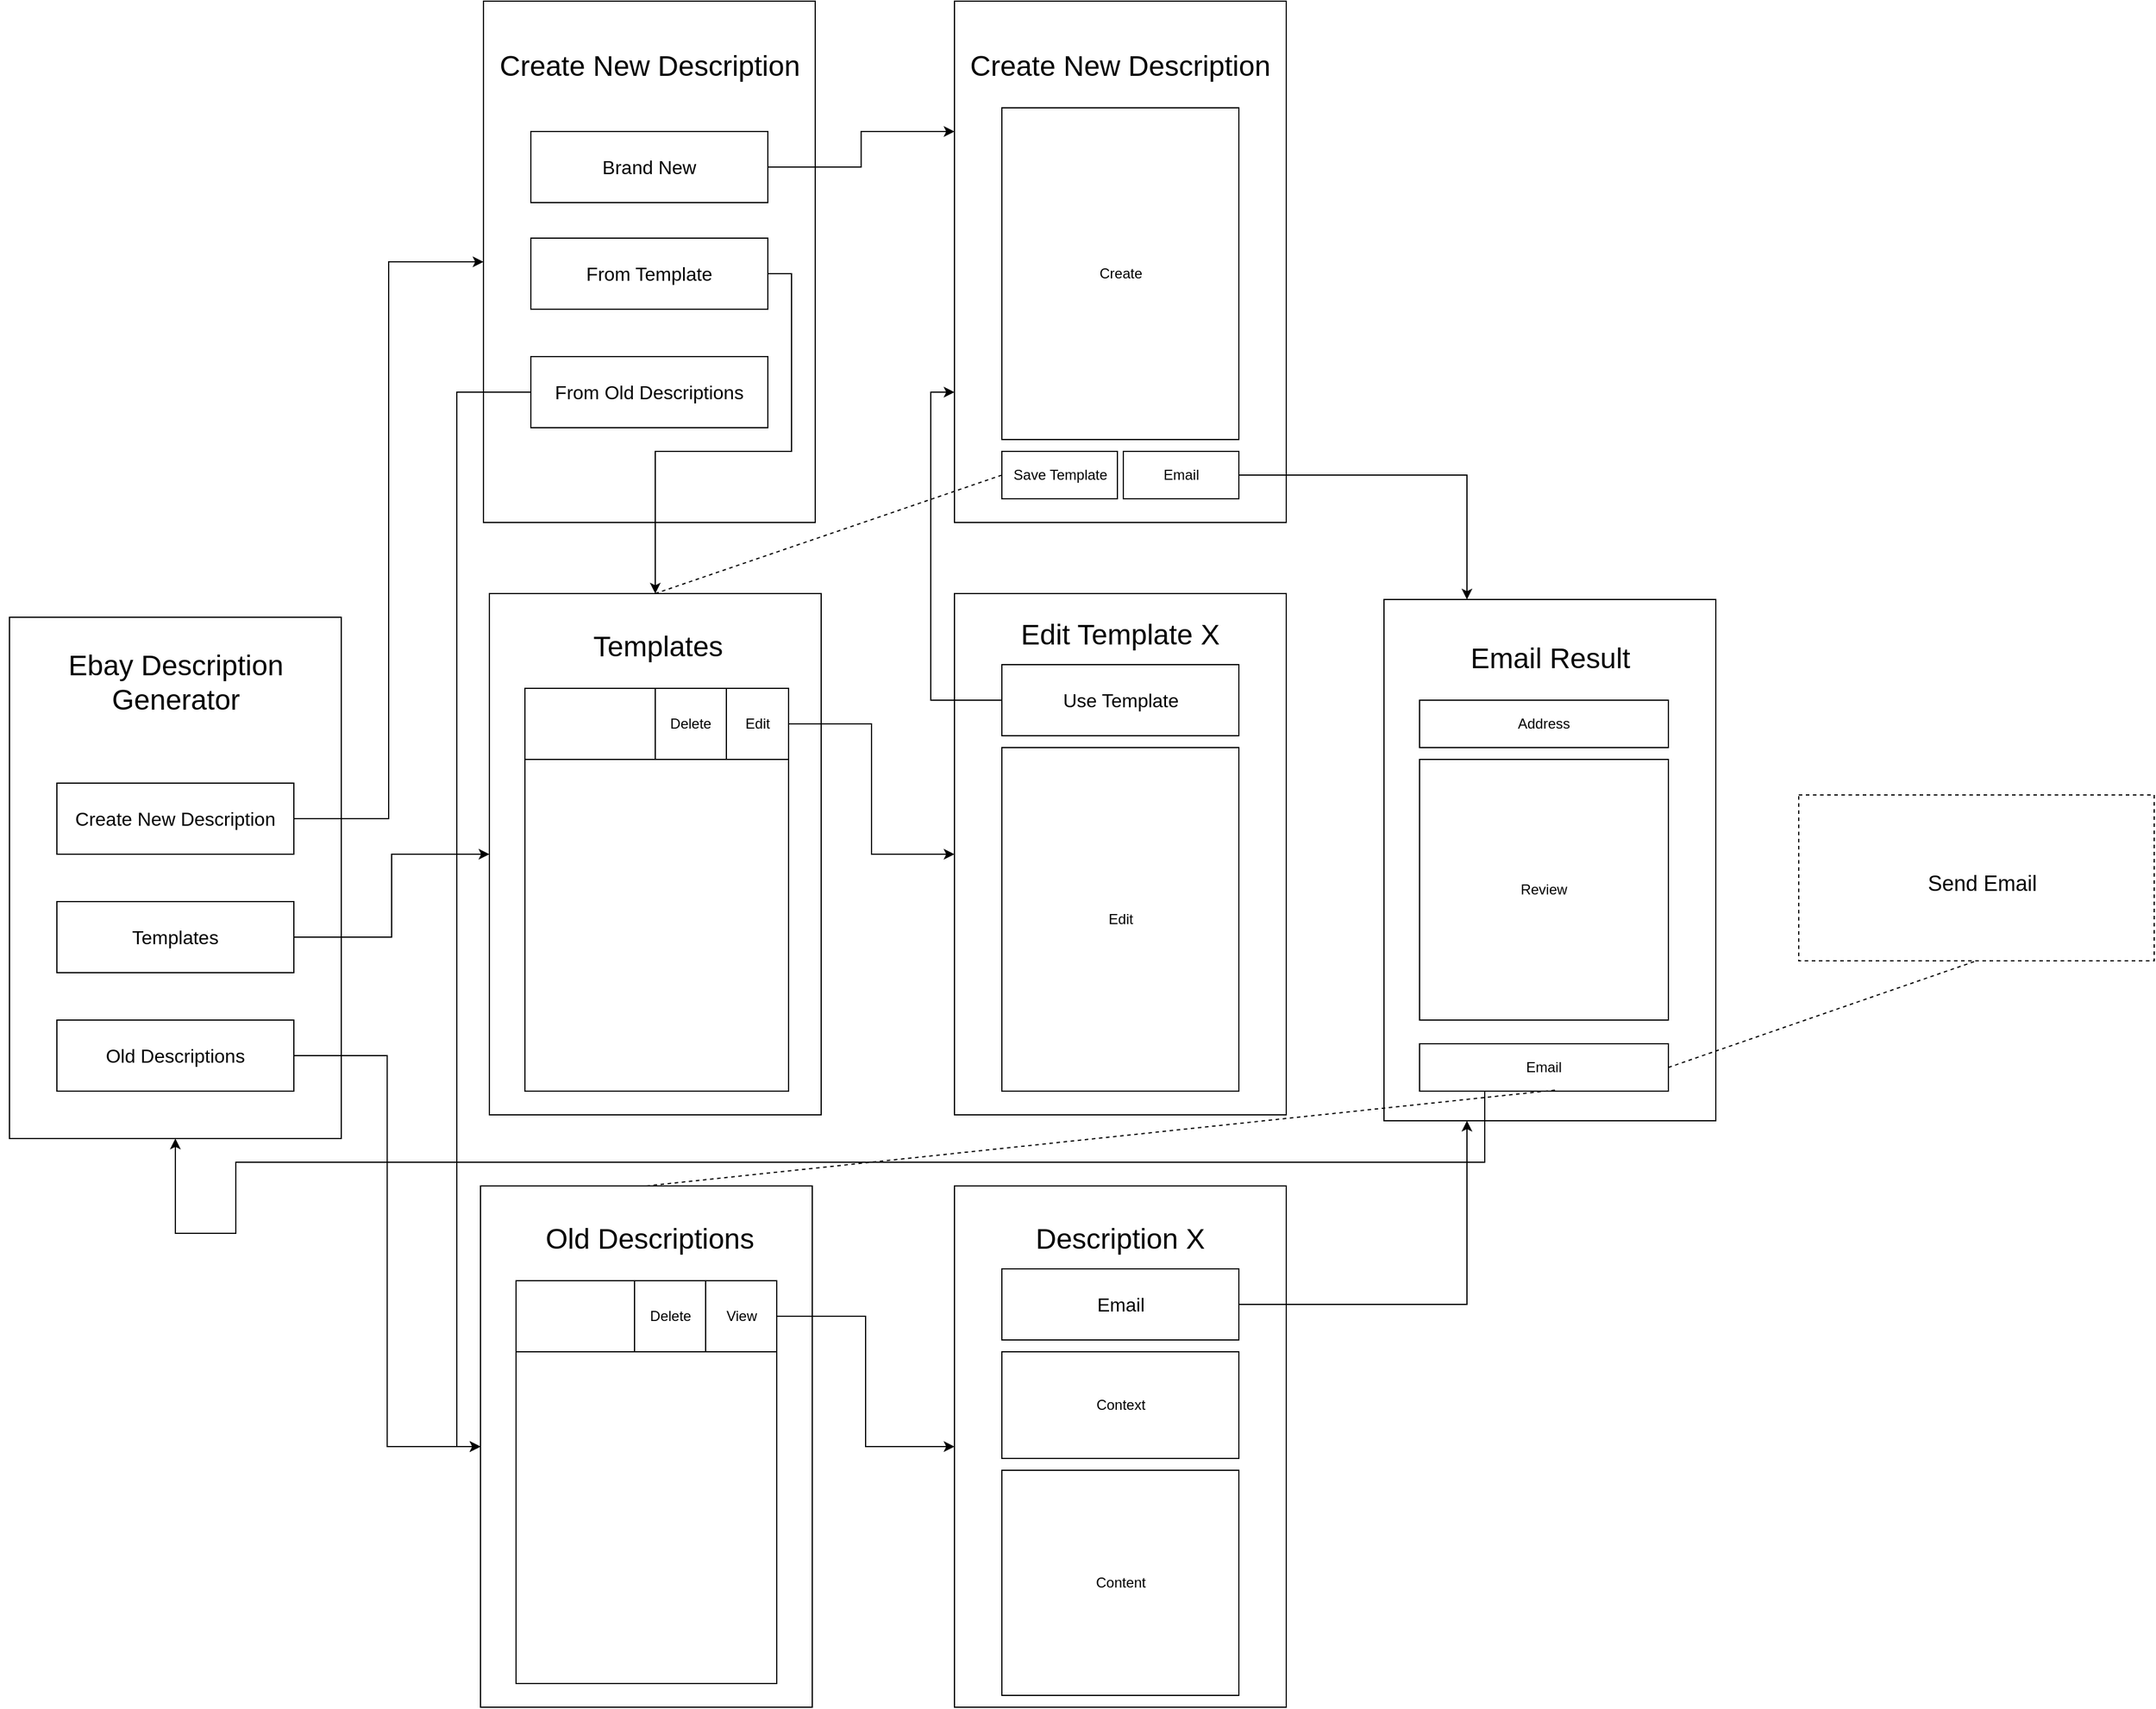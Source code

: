 <mxfile version="24.0.4" type="device">
  <diagram name="Page-1" id="AJsxeNIqcmO3QeY7vm6j">
    <mxGraphModel dx="1434" dy="1846" grid="1" gridSize="10" guides="1" tooltips="1" connect="1" arrows="1" fold="1" page="1" pageScale="1" pageWidth="850" pageHeight="1100" math="0" shadow="0">
      <root>
        <mxCell id="0" />
        <mxCell id="1" parent="0" />
        <mxCell id="OQYXQk29jGmRy-HwcKhk-1" value="" style="rounded=0;whiteSpace=wrap;html=1;" parent="1" vertex="1">
          <mxGeometry x="160" y="200" width="280" height="440" as="geometry" />
        </mxCell>
        <mxCell id="OQYXQk29jGmRy-HwcKhk-2" value="" style="rounded=0;whiteSpace=wrap;html=1;" parent="1" vertex="1">
          <mxGeometry x="560" y="-320" width="280" height="440" as="geometry" />
        </mxCell>
        <mxCell id="OQYXQk29jGmRy-HwcKhk-3" value="" style="rounded=0;whiteSpace=wrap;html=1;" parent="1" vertex="1">
          <mxGeometry x="557.5" y="680" width="280" height="440" as="geometry" />
        </mxCell>
        <mxCell id="OQYXQk29jGmRy-HwcKhk-11" style="edgeStyle=orthogonalEdgeStyle;rounded=0;orthogonalLoop=1;jettySize=auto;html=1;exitX=1;exitY=0.5;exitDx=0;exitDy=0;entryX=0;entryY=0.5;entryDx=0;entryDy=0;" parent="1" source="OQYXQk29jGmRy-HwcKhk-4" target="OQYXQk29jGmRy-HwcKhk-2" edge="1">
          <mxGeometry relative="1" as="geometry" />
        </mxCell>
        <mxCell id="OQYXQk29jGmRy-HwcKhk-4" value="&lt;font size=&quot;3&quot;&gt;Create New Description&lt;/font&gt;" style="rounded=0;whiteSpace=wrap;html=1;" parent="1" vertex="1">
          <mxGeometry x="200" y="340" width="200" height="60" as="geometry" />
        </mxCell>
        <mxCell id="DwfgU8c67IrOR916S1Dx-22" style="edgeStyle=orthogonalEdgeStyle;rounded=0;orthogonalLoop=1;jettySize=auto;html=1;exitX=1;exitY=0.5;exitDx=0;exitDy=0;" parent="1" source="OQYXQk29jGmRy-HwcKhk-5" target="OQYXQk29jGmRy-HwcKhk-7" edge="1">
          <mxGeometry relative="1" as="geometry" />
        </mxCell>
        <mxCell id="OQYXQk29jGmRy-HwcKhk-5" value="&lt;font size=&quot;3&quot;&gt;Templates&lt;/font&gt;" style="rounded=0;whiteSpace=wrap;html=1;" parent="1" vertex="1">
          <mxGeometry x="200" y="440" width="200" height="60" as="geometry" />
        </mxCell>
        <mxCell id="DwfgU8c67IrOR916S1Dx-23" style="edgeStyle=orthogonalEdgeStyle;rounded=0;orthogonalLoop=1;jettySize=auto;html=1;exitX=1;exitY=0.5;exitDx=0;exitDy=0;entryX=0;entryY=0.5;entryDx=0;entryDy=0;" parent="1" source="OQYXQk29jGmRy-HwcKhk-6" target="OQYXQk29jGmRy-HwcKhk-3" edge="1">
          <mxGeometry relative="1" as="geometry" />
        </mxCell>
        <mxCell id="OQYXQk29jGmRy-HwcKhk-6" value="&lt;font size=&quot;3&quot;&gt;Old Descriptions&lt;/font&gt;" style="rounded=0;whiteSpace=wrap;html=1;" parent="1" vertex="1">
          <mxGeometry x="200" y="540" width="200" height="60" as="geometry" />
        </mxCell>
        <mxCell id="OQYXQk29jGmRy-HwcKhk-7" value="" style="rounded=0;whiteSpace=wrap;html=1;" parent="1" vertex="1">
          <mxGeometry x="565" y="180" width="280" height="440" as="geometry" />
        </mxCell>
        <mxCell id="OQYXQk29jGmRy-HwcKhk-8" value="&lt;font style=&quot;font-size: 24px;&quot;&gt;Ebay Description Generator&lt;/font&gt;" style="text;html=1;align=center;verticalAlign=middle;whiteSpace=wrap;rounded=0;" parent="1" vertex="1">
          <mxGeometry x="152.5" y="240" width="295" height="30" as="geometry" />
        </mxCell>
        <mxCell id="OQYXQk29jGmRy-HwcKhk-12" value="&lt;font style=&quot;font-size: 24px;&quot;&gt;Create New Description&lt;/font&gt;" style="text;html=1;align=center;verticalAlign=middle;whiteSpace=wrap;rounded=0;" parent="1" vertex="1">
          <mxGeometry x="552.5" y="-280" width="295" height="30" as="geometry" />
        </mxCell>
        <mxCell id="OQYXQk29jGmRy-HwcKhk-14" value="&lt;font style=&quot;font-size: 24px;&quot;&gt;Old Descriptions&lt;/font&gt;" style="text;html=1;align=center;verticalAlign=middle;whiteSpace=wrap;rounded=0;" parent="1" vertex="1">
          <mxGeometry x="552.5" y="710" width="295" height="30" as="geometry" />
        </mxCell>
        <mxCell id="OQYXQk29jGmRy-HwcKhk-15" value="&lt;span style=&quot;font-size: 24px;&quot;&gt;Templates&lt;/span&gt;" style="text;html=1;align=center;verticalAlign=middle;whiteSpace=wrap;rounded=0;" parent="1" vertex="1">
          <mxGeometry x="560" y="210" width="295" height="30" as="geometry" />
        </mxCell>
        <mxCell id="OQYXQk29jGmRy-HwcKhk-16" value="" style="rounded=0;whiteSpace=wrap;html=1;" parent="1" vertex="1">
          <mxGeometry x="587.5" y="760" width="220" height="340" as="geometry" />
        </mxCell>
        <mxCell id="OQYXQk29jGmRy-HwcKhk-19" value="" style="rounded=0;whiteSpace=wrap;html=1;" parent="1" vertex="1">
          <mxGeometry x="595" y="260" width="222.5" height="340" as="geometry" />
        </mxCell>
        <mxCell id="OQYXQk29jGmRy-HwcKhk-20" value="" style="rounded=0;whiteSpace=wrap;html=1;" parent="1" vertex="1">
          <mxGeometry x="587.5" y="760" width="220" height="60" as="geometry" />
        </mxCell>
        <mxCell id="DwfgU8c67IrOR916S1Dx-25" style="edgeStyle=orthogonalEdgeStyle;rounded=0;orthogonalLoop=1;jettySize=auto;html=1;exitX=1;exitY=0.5;exitDx=0;exitDy=0;" parent="1" source="OQYXQk29jGmRy-HwcKhk-21" target="DwfgU8c67IrOR916S1Dx-1" edge="1">
          <mxGeometry relative="1" as="geometry" />
        </mxCell>
        <mxCell id="OQYXQk29jGmRy-HwcKhk-21" value="View" style="rounded=0;whiteSpace=wrap;html=1;" parent="1" vertex="1">
          <mxGeometry x="747.5" y="760" width="60" height="60" as="geometry" />
        </mxCell>
        <mxCell id="OQYXQk29jGmRy-HwcKhk-22" value="" style="rounded=0;whiteSpace=wrap;html=1;" parent="1" vertex="1">
          <mxGeometry x="595" y="260" width="220" height="60" as="geometry" />
        </mxCell>
        <mxCell id="DwfgU8c67IrOR916S1Dx-24" style="edgeStyle=orthogonalEdgeStyle;rounded=0;orthogonalLoop=1;jettySize=auto;html=1;exitX=1;exitY=0.5;exitDx=0;exitDy=0;" parent="1" source="OQYXQk29jGmRy-HwcKhk-23" target="DwfgU8c67IrOR916S1Dx-12" edge="1">
          <mxGeometry relative="1" as="geometry" />
        </mxCell>
        <mxCell id="OQYXQk29jGmRy-HwcKhk-23" value="Edit" style="rounded=0;whiteSpace=wrap;html=1;" parent="1" vertex="1">
          <mxGeometry x="765" y="260" width="52.5" height="60" as="geometry" />
        </mxCell>
        <mxCell id="DwfgU8c67IrOR916S1Dx-30" style="edgeStyle=orthogonalEdgeStyle;rounded=0;orthogonalLoop=1;jettySize=auto;html=1;exitX=1;exitY=0.5;exitDx=0;exitDy=0;entryX=0;entryY=0.25;entryDx=0;entryDy=0;" parent="1" source="OQYXQk29jGmRy-HwcKhk-25" target="DwfgU8c67IrOR916S1Dx-28" edge="1">
          <mxGeometry relative="1" as="geometry">
            <mxPoint x="960" y="-210" as="targetPoint" />
          </mxGeometry>
        </mxCell>
        <mxCell id="OQYXQk29jGmRy-HwcKhk-25" value="&lt;font size=&quot;3&quot;&gt;Brand New&lt;/font&gt;" style="rounded=0;whiteSpace=wrap;html=1;" parent="1" vertex="1">
          <mxGeometry x="600" y="-210" width="200" height="60" as="geometry" />
        </mxCell>
        <mxCell id="DwfgU8c67IrOR916S1Dx-72" style="edgeStyle=orthogonalEdgeStyle;rounded=0;orthogonalLoop=1;jettySize=auto;html=1;exitX=1;exitY=0.5;exitDx=0;exitDy=0;" parent="1" source="OQYXQk29jGmRy-HwcKhk-26" target="OQYXQk29jGmRy-HwcKhk-7" edge="1">
          <mxGeometry relative="1" as="geometry" />
        </mxCell>
        <mxCell id="OQYXQk29jGmRy-HwcKhk-26" value="&lt;font size=&quot;3&quot;&gt;From Template&lt;/font&gt;" style="rounded=0;whiteSpace=wrap;html=1;" parent="1" vertex="1">
          <mxGeometry x="600" y="-120" width="200" height="60" as="geometry" />
        </mxCell>
        <mxCell id="DwfgU8c67IrOR916S1Dx-1" value="" style="rounded=0;whiteSpace=wrap;html=1;" parent="1" vertex="1">
          <mxGeometry x="957.5" y="680" width="280" height="440" as="geometry" />
        </mxCell>
        <mxCell id="DwfgU8c67IrOR916S1Dx-3" value="Content" style="rounded=0;whiteSpace=wrap;html=1;" parent="1" vertex="1">
          <mxGeometry x="997.5" y="920" width="200" height="190" as="geometry" />
        </mxCell>
        <mxCell id="DwfgU8c67IrOR916S1Dx-4" value="&lt;span style=&quot;font-size: 24px;&quot;&gt;Description X&lt;/span&gt;" style="text;html=1;align=center;verticalAlign=middle;whiteSpace=wrap;rounded=0;" parent="1" vertex="1">
          <mxGeometry x="950" y="710" width="295" height="30" as="geometry" />
        </mxCell>
        <mxCell id="DwfgU8c67IrOR916S1Dx-6" value="Context" style="rounded=0;whiteSpace=wrap;html=1;" parent="1" vertex="1">
          <mxGeometry x="997.5" y="820" width="200" height="90" as="geometry" />
        </mxCell>
        <mxCell id="DwfgU8c67IrOR916S1Dx-8" value="Delete" style="rounded=0;whiteSpace=wrap;html=1;" parent="1" vertex="1">
          <mxGeometry x="687.5" y="760" width="60" height="60" as="geometry" />
        </mxCell>
        <mxCell id="DwfgU8c67IrOR916S1Dx-9" value="Delete" style="rounded=0;whiteSpace=wrap;html=1;" parent="1" vertex="1">
          <mxGeometry x="705" y="260" width="60" height="60" as="geometry" />
        </mxCell>
        <mxCell id="DwfgU8c67IrOR916S1Dx-12" value="" style="rounded=0;whiteSpace=wrap;html=1;" parent="1" vertex="1">
          <mxGeometry x="957.5" y="180" width="280" height="440" as="geometry" />
        </mxCell>
        <mxCell id="DwfgU8c67IrOR916S1Dx-13" value="&lt;font style=&quot;font-size: 24px;&quot;&gt;Edit Template X&lt;/font&gt;" style="text;html=1;align=center;verticalAlign=middle;whiteSpace=wrap;rounded=0;" parent="1" vertex="1">
          <mxGeometry x="950" y="200" width="295" height="30" as="geometry" />
        </mxCell>
        <mxCell id="DwfgU8c67IrOR916S1Dx-14" value="Edit" style="rounded=0;whiteSpace=wrap;html=1;" parent="1" vertex="1">
          <mxGeometry x="997.5" y="310" width="200" height="290" as="geometry" />
        </mxCell>
        <mxCell id="DwfgU8c67IrOR916S1Dx-44" style="edgeStyle=orthogonalEdgeStyle;rounded=0;orthogonalLoop=1;jettySize=auto;html=1;exitX=1;exitY=0.5;exitDx=0;exitDy=0;entryX=0.25;entryY=1;entryDx=0;entryDy=0;" parent="1" source="DwfgU8c67IrOR916S1Dx-20" target="DwfgU8c67IrOR916S1Dx-43" edge="1">
          <mxGeometry relative="1" as="geometry" />
        </mxCell>
        <mxCell id="DwfgU8c67IrOR916S1Dx-20" value="&lt;font size=&quot;3&quot;&gt;Email&lt;/font&gt;" style="rounded=0;whiteSpace=wrap;html=1;" parent="1" vertex="1">
          <mxGeometry x="997.5" y="750" width="200" height="60" as="geometry" />
        </mxCell>
        <mxCell id="DwfgU8c67IrOR916S1Dx-27" style="edgeStyle=orthogonalEdgeStyle;rounded=0;orthogonalLoop=1;jettySize=auto;html=1;exitX=0;exitY=0.5;exitDx=0;exitDy=0;entryX=0;entryY=0.5;entryDx=0;entryDy=0;" parent="1" source="DwfgU8c67IrOR916S1Dx-26" target="OQYXQk29jGmRy-HwcKhk-3" edge="1">
          <mxGeometry relative="1" as="geometry" />
        </mxCell>
        <mxCell id="DwfgU8c67IrOR916S1Dx-26" value="&lt;font size=&quot;3&quot;&gt;From Old Descriptions&lt;/font&gt;" style="rounded=0;whiteSpace=wrap;html=1;" parent="1" vertex="1">
          <mxGeometry x="600" y="-20" width="200" height="60" as="geometry" />
        </mxCell>
        <mxCell id="DwfgU8c67IrOR916S1Dx-28" value="" style="rounded=0;whiteSpace=wrap;html=1;" parent="1" vertex="1">
          <mxGeometry x="957.5" y="-320" width="280" height="440" as="geometry" />
        </mxCell>
        <mxCell id="DwfgU8c67IrOR916S1Dx-31" value="&lt;font style=&quot;font-size: 24px;&quot;&gt;Create New Description&lt;/font&gt;" style="text;html=1;align=center;verticalAlign=middle;whiteSpace=wrap;rounded=0;" parent="1" vertex="1">
          <mxGeometry x="950" y="-280" width="295" height="30" as="geometry" />
        </mxCell>
        <mxCell id="DwfgU8c67IrOR916S1Dx-46" style="edgeStyle=orthogonalEdgeStyle;rounded=0;orthogonalLoop=1;jettySize=auto;html=1;exitX=1;exitY=0.5;exitDx=0;exitDy=0;entryX=0.25;entryY=0;entryDx=0;entryDy=0;" parent="1" source="DwfgU8c67IrOR916S1Dx-32" target="DwfgU8c67IrOR916S1Dx-43" edge="1">
          <mxGeometry relative="1" as="geometry" />
        </mxCell>
        <mxCell id="DwfgU8c67IrOR916S1Dx-32" value="Email" style="rounded=0;whiteSpace=wrap;html=1;" parent="1" vertex="1">
          <mxGeometry x="1100" y="60" width="97.5" height="40" as="geometry" />
        </mxCell>
        <mxCell id="DwfgU8c67IrOR916S1Dx-33" value="Create" style="rounded=0;whiteSpace=wrap;html=1;" parent="1" vertex="1">
          <mxGeometry x="997.5" y="-230" width="200" height="280" as="geometry" />
        </mxCell>
        <mxCell id="DwfgU8c67IrOR916S1Dx-35" value="Save Template" style="rounded=0;whiteSpace=wrap;html=1;" parent="1" vertex="1">
          <mxGeometry x="997.5" y="60" width="97.5" height="40" as="geometry" />
        </mxCell>
        <mxCell id="DwfgU8c67IrOR916S1Dx-39" value="" style="endArrow=none;dashed=1;html=1;rounded=0;entryX=0;entryY=0.5;entryDx=0;entryDy=0;exitX=0.5;exitY=0;exitDx=0;exitDy=0;" parent="1" source="OQYXQk29jGmRy-HwcKhk-7" target="DwfgU8c67IrOR916S1Dx-35" edge="1">
          <mxGeometry width="50" height="50" relative="1" as="geometry">
            <mxPoint x="890" y="160" as="sourcePoint" />
            <mxPoint x="940" y="110" as="targetPoint" />
          </mxGeometry>
        </mxCell>
        <mxCell id="DwfgU8c67IrOR916S1Dx-43" value="" style="rounded=0;whiteSpace=wrap;html=1;" parent="1" vertex="1">
          <mxGeometry x="1320" y="185" width="280" height="440" as="geometry" />
        </mxCell>
        <mxCell id="DwfgU8c67IrOR916S1Dx-47" value="&lt;font style=&quot;font-size: 24px;&quot;&gt;Email Result&lt;/font&gt;" style="text;html=1;align=center;verticalAlign=middle;whiteSpace=wrap;rounded=0;" parent="1" vertex="1">
          <mxGeometry x="1312.5" y="220" width="295" height="30" as="geometry" />
        </mxCell>
        <mxCell id="DwfgU8c67IrOR916S1Dx-66" style="edgeStyle=orthogonalEdgeStyle;rounded=0;orthogonalLoop=1;jettySize=auto;html=1;exitX=0.25;exitY=1;exitDx=0;exitDy=0;entryX=0.5;entryY=1;entryDx=0;entryDy=0;" parent="1" source="DwfgU8c67IrOR916S1Dx-48" target="OQYXQk29jGmRy-HwcKhk-1" edge="1">
          <mxGeometry relative="1" as="geometry">
            <mxPoint x="350" y="720.0" as="targetPoint" />
            <Array as="points">
              <mxPoint x="1405" y="660" />
              <mxPoint x="351" y="660" />
              <mxPoint x="351" y="720" />
              <mxPoint x="300" y="720" />
            </Array>
          </mxGeometry>
        </mxCell>
        <mxCell id="DwfgU8c67IrOR916S1Dx-48" value="Email" style="rounded=0;whiteSpace=wrap;html=1;" parent="1" vertex="1">
          <mxGeometry x="1350" y="560" width="210" height="40" as="geometry" />
        </mxCell>
        <mxCell id="DwfgU8c67IrOR916S1Dx-50" value="Address" style="rounded=0;whiteSpace=wrap;html=1;" parent="1" vertex="1">
          <mxGeometry x="1350" y="270" width="210" height="40" as="geometry" />
        </mxCell>
        <mxCell id="DwfgU8c67IrOR916S1Dx-52" value="Review" style="rounded=0;whiteSpace=wrap;html=1;" parent="1" vertex="1">
          <mxGeometry x="1350" y="320" width="210" height="220" as="geometry" />
        </mxCell>
        <mxCell id="DwfgU8c67IrOR916S1Dx-53" value="" style="endArrow=none;dashed=1;html=1;rounded=0;entryX=0.548;entryY=0.976;entryDx=0;entryDy=0;entryPerimeter=0;exitX=0.5;exitY=0;exitDx=0;exitDy=0;" parent="1" source="OQYXQk29jGmRy-HwcKhk-3" target="DwfgU8c67IrOR916S1Dx-48" edge="1">
          <mxGeometry width="50" height="50" relative="1" as="geometry">
            <mxPoint x="1300" y="730" as="sourcePoint" />
            <mxPoint x="1350" y="680" as="targetPoint" />
          </mxGeometry>
        </mxCell>
        <mxCell id="DwfgU8c67IrOR916S1Dx-55" value="" style="rounded=0;whiteSpace=wrap;html=1;dashed=1;" parent="1" vertex="1">
          <mxGeometry x="1670" y="350" width="300" height="140" as="geometry" />
        </mxCell>
        <mxCell id="DwfgU8c67IrOR916S1Dx-68" value="" style="endArrow=none;dashed=1;html=1;rounded=0;exitX=1;exitY=0.5;exitDx=0;exitDy=0;entryX=0.5;entryY=1;entryDx=0;entryDy=0;" parent="1" source="DwfgU8c67IrOR916S1Dx-48" target="DwfgU8c67IrOR916S1Dx-55" edge="1">
          <mxGeometry width="50" height="50" relative="1" as="geometry">
            <mxPoint x="1770" y="610" as="sourcePoint" />
            <mxPoint x="1820" y="560" as="targetPoint" />
          </mxGeometry>
        </mxCell>
        <mxCell id="DwfgU8c67IrOR916S1Dx-69" value="&lt;font style=&quot;font-size: 18px;&quot;&gt;Send Email&lt;/font&gt;" style="text;html=1;align=center;verticalAlign=middle;whiteSpace=wrap;rounded=0;" parent="1" vertex="1">
          <mxGeometry x="1750" y="410" width="150" height="30" as="geometry" />
        </mxCell>
        <mxCell id="DwfgU8c67IrOR916S1Dx-74" style="edgeStyle=orthogonalEdgeStyle;rounded=0;orthogonalLoop=1;jettySize=auto;html=1;exitX=0;exitY=0.5;exitDx=0;exitDy=0;entryX=0;entryY=0.75;entryDx=0;entryDy=0;" parent="1" source="DwfgU8c67IrOR916S1Dx-70" target="DwfgU8c67IrOR916S1Dx-28" edge="1">
          <mxGeometry relative="1" as="geometry" />
        </mxCell>
        <mxCell id="DwfgU8c67IrOR916S1Dx-70" value="&lt;font size=&quot;3&quot;&gt;Use Template&lt;/font&gt;" style="rounded=0;whiteSpace=wrap;html=1;" parent="1" vertex="1">
          <mxGeometry x="997.5" y="240" width="200" height="60" as="geometry" />
        </mxCell>
      </root>
    </mxGraphModel>
  </diagram>
</mxfile>
